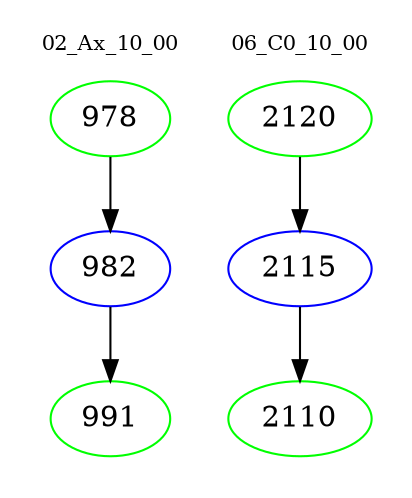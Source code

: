 digraph{
subgraph cluster_0 {
color = white
label = "02_Ax_10_00";
fontsize=10;
T0_978 [label="978", color="green"]
T0_978 -> T0_982 [color="black"]
T0_982 [label="982", color="blue"]
T0_982 -> T0_991 [color="black"]
T0_991 [label="991", color="green"]
}
subgraph cluster_1 {
color = white
label = "06_C0_10_00";
fontsize=10;
T1_2120 [label="2120", color="green"]
T1_2120 -> T1_2115 [color="black"]
T1_2115 [label="2115", color="blue"]
T1_2115 -> T1_2110 [color="black"]
T1_2110 [label="2110", color="green"]
}
}
